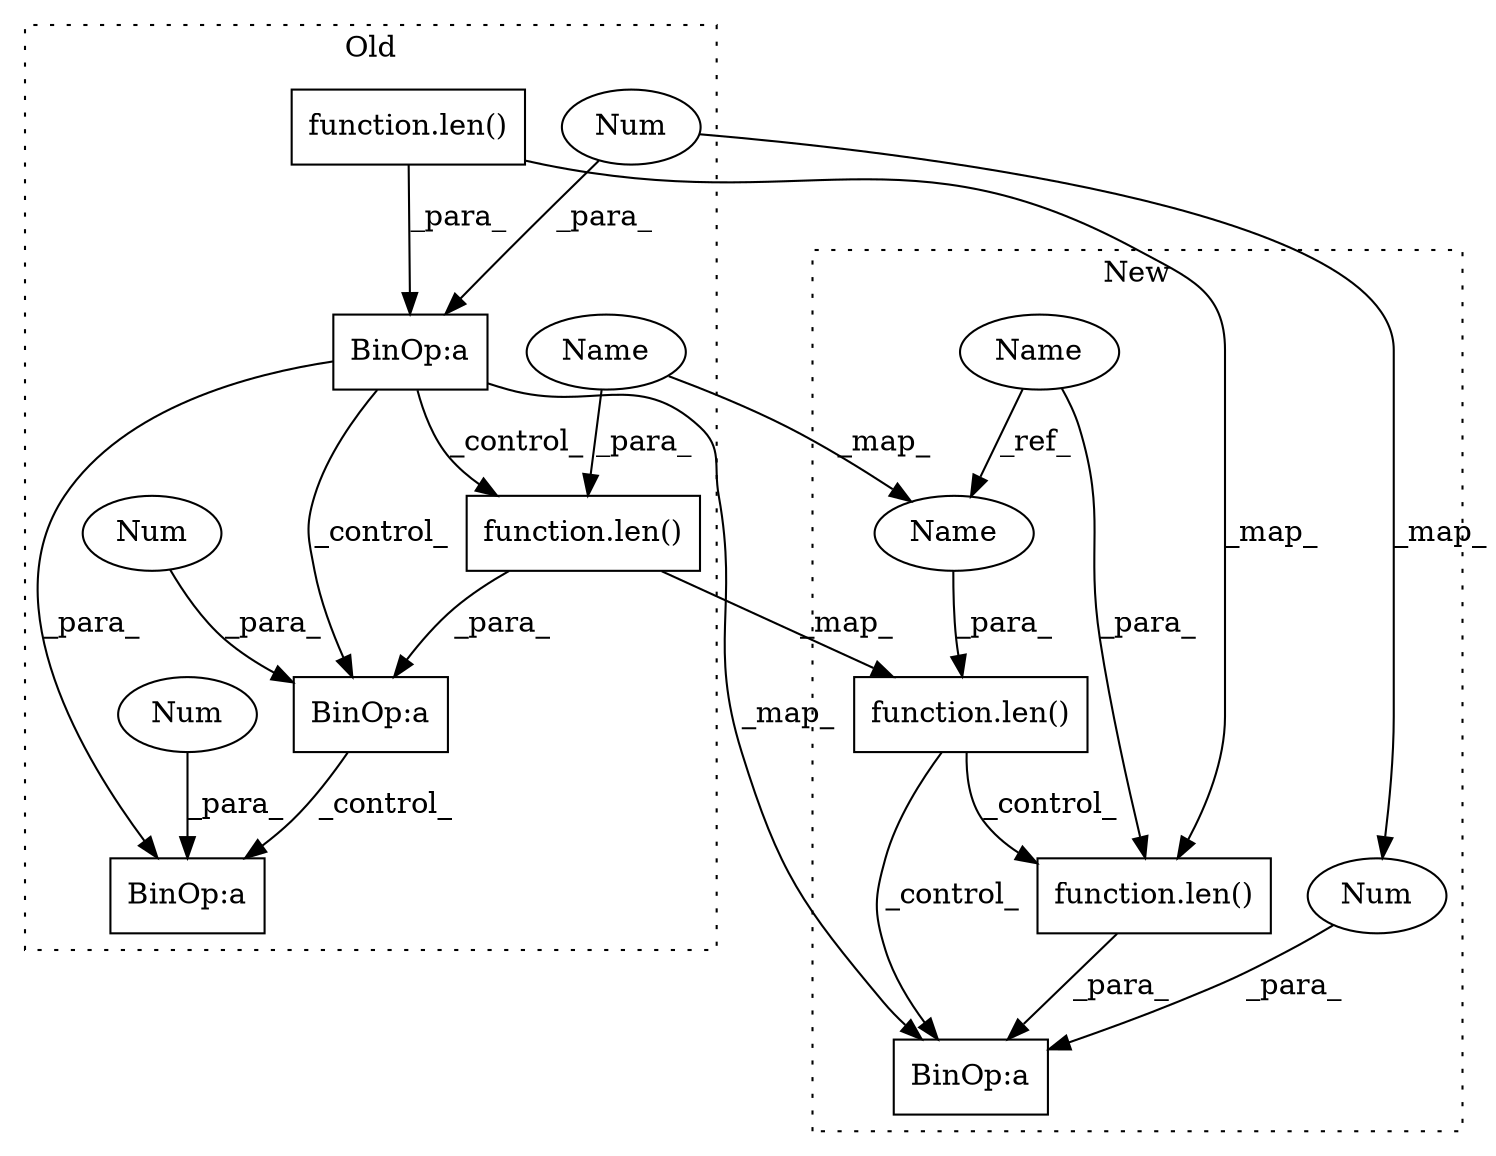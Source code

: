 digraph G {
subgraph cluster0 {
1 [label="function.len()" a="75" s="610,625" l="4,1" shape="box"];
3 [label="BinOp:a" a="82" s="626" l="3" shape="box"];
5 [label="Num" a="76" s="629" l="1" shape="ellipse"];
7 [label="BinOp:a" a="82" s="672" l="3" shape="box"];
8 [label="function.len()" a="75" s="656,671" l="4,1" shape="box"];
11 [label="Num" a="76" s="675" l="1" shape="ellipse"];
12 [label="BinOp:a" a="82" s="856" l="3" shape="box"];
13 [label="Num" a="76" s="859" l="1" shape="ellipse"];
15 [label="Name" a="87" s="660" l="11" shape="ellipse"];
label = "Old";
style="dotted";
}
subgraph cluster1 {
2 [label="function.len()" a="75" s="702,717" l="4,1" shape="box"];
4 [label="BinOp:a" a="82" s="718" l="3" shape="box"];
6 [label="Num" a="76" s="721" l="1" shape="ellipse"];
9 [label="function.len()" a="75" s="660,675" l="4,1" shape="box"];
10 [label="Name" a="87" s="593" l="11" shape="ellipse"];
14 [label="Name" a="87" s="664" l="11" shape="ellipse"];
label = "New";
style="dotted";
}
1 -> 2 [label="_map_"];
1 -> 3 [label="_para_"];
2 -> 4 [label="_para_"];
3 -> 7 [label="_control_"];
3 -> 8 [label="_control_"];
3 -> 12 [label="_para_"];
3 -> 4 [label="_map_"];
5 -> 6 [label="_map_"];
5 -> 3 [label="_para_"];
6 -> 4 [label="_para_"];
7 -> 12 [label="_control_"];
8 -> 9 [label="_map_"];
8 -> 7 [label="_para_"];
9 -> 2 [label="_control_"];
9 -> 4 [label="_control_"];
10 -> 2 [label="_para_"];
10 -> 14 [label="_ref_"];
11 -> 7 [label="_para_"];
13 -> 12 [label="_para_"];
14 -> 9 [label="_para_"];
15 -> 14 [label="_map_"];
15 -> 8 [label="_para_"];
}